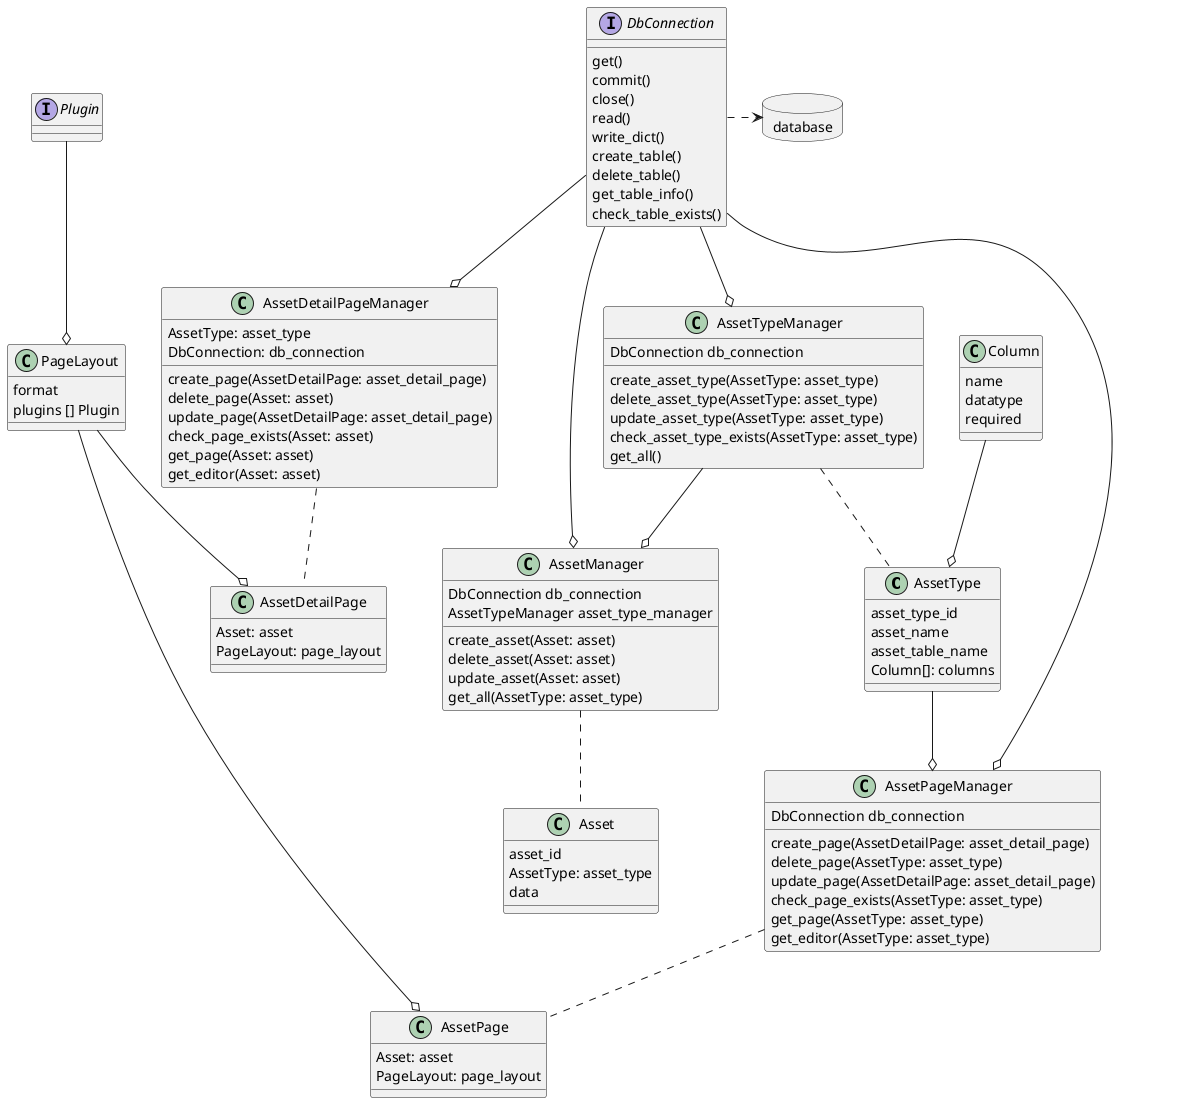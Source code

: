@startuml test

allow_mixing

class AssetType {
    asset_type_id
    asset_name
    asset_table_name
    Column[]: columns
}

class Column {
    name
    datatype
    required
}

class Asset {
    asset_id
    AssetType: asset_type
    data
}

class AssetTypeManager {
    DbConnection db_connection
    create_asset_type(AssetType: asset_type)
    delete_asset_type(AssetType: asset_type)
    update_asset_type(AssetType: asset_type)
    check_asset_type_exists(AssetType: asset_type)
    get_all()
}

class AssetPageManager {
    DbConnection db_connection
    create_page(AssetDetailPage: asset_detail_page)
    delete_page(AssetType: asset_type)
    update_page(AssetDetailPage: asset_detail_page)
    check_page_exists(AssetType: asset_type)
    get_page(AssetType: asset_type)
    get_editor(AssetType: asset_type)
}

class AssetPage {
    Asset: asset
    PageLayout: page_layout
}

class PageLayout {
    format
    plugins [] Plugin
}

class AssetDetailPageManager {
    AssetType: asset_type
    DbConnection: db_connection
    create_page(AssetDetailPage: asset_detail_page)
    delete_page(Asset: asset)
    update_page(AssetDetailPage: asset_detail_page)
    check_page_exists(Asset: asset)
    get_page(Asset: asset)
    get_editor(Asset: asset)
}

class AssetDetailPage {
    Asset: asset
    PageLayout: page_layout
}

class AssetManager  {
    DbConnection db_connection
    AssetTypeManager asset_type_manager
    create_asset(Asset: asset)
    delete_asset(Asset: asset)
    update_asset(Asset: asset)
    get_all(AssetType: asset_type)
}

interface DbConnection {
    get()
    commit()
    close()
    read()
    write_dict()
    create_table()
    delete_table()
    get_table_info()
    check_table_exists()
}

interface Plugin {

}

database database

DbConnection .> database
DbConnection --o AssetManager
DbConnection --o AssetTypeManager
DbConnection --o AssetPageManager
DbConnection --o AssetDetailPageManager

AssetTypeManager --o AssetManager
AssetTypeManager .. AssetType

AssetManager .. Asset

AssetType --o AssetPageManager

Column --o AssetType

AssetPageManager .. AssetPage

AssetDetailPageManager .. AssetDetailPage

PageLayout --o AssetDetailPage
PageLayout --o AssetPage

Plugin --o PageLayout

@enduml
